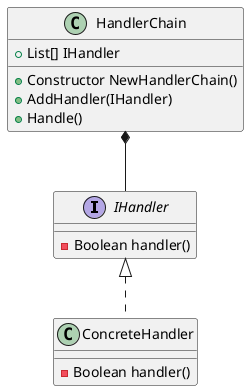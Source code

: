 @startuml
'https://plantuml.com/class-diagram

interface IHandler {
-Boolean handler()
}

class ConcreteHandler {
-Boolean handler()
}

class HandlerChain {
+List[] IHandler
+Constructor NewHandlerChain()
+AddHandler(IHandler)
+Handle()
}

IHandler <|.. ConcreteHandler
HandlerChain *-- IHandler
@enduml
